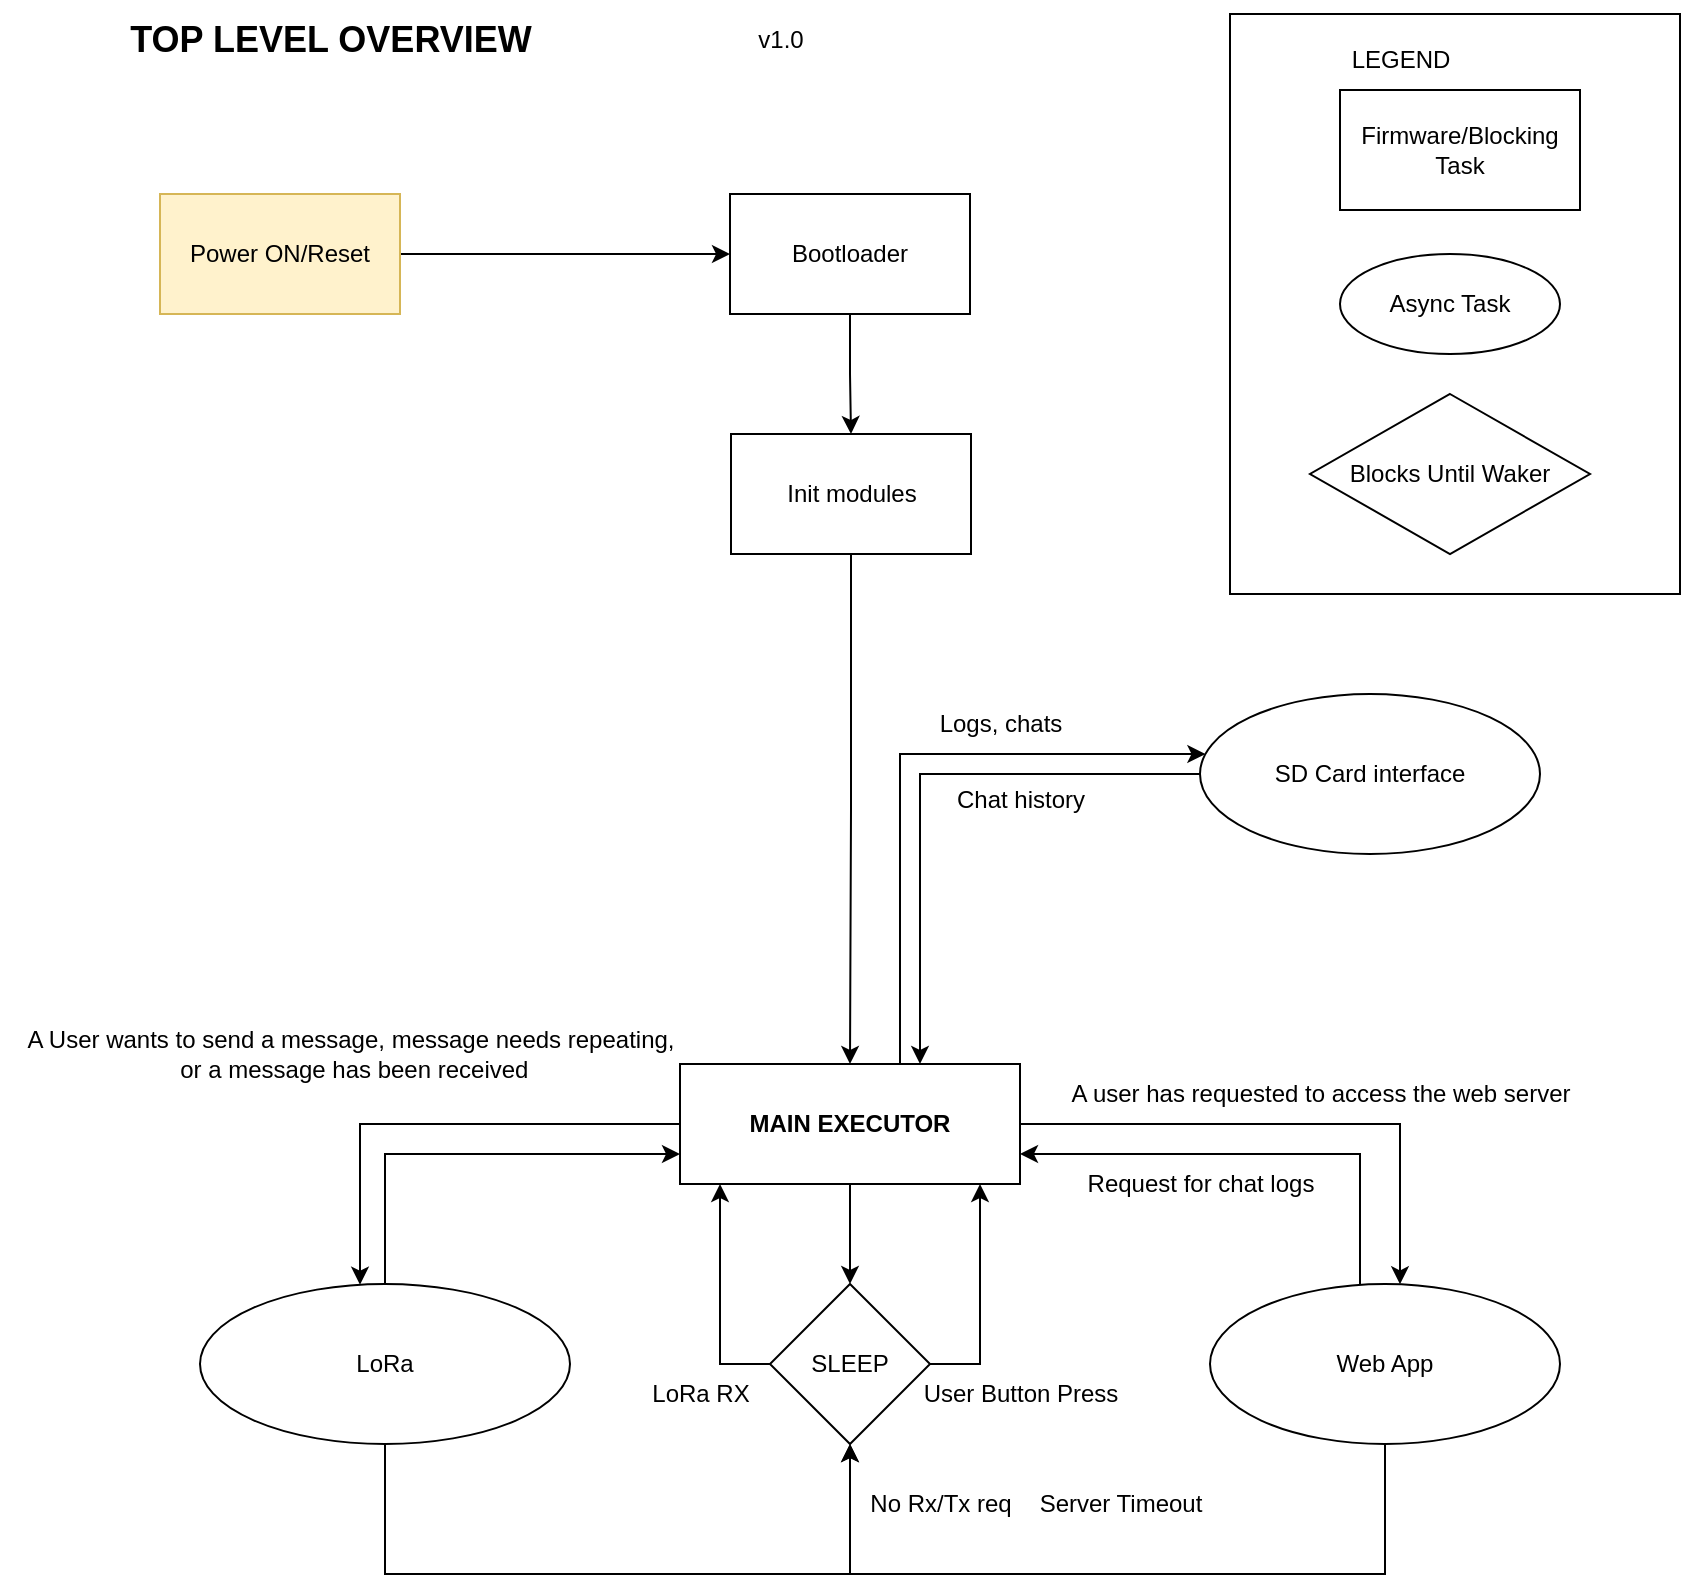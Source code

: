 <mxfile version="24.7.12">
  <diagram name="Top Level" id="NxIA4-TYQyyvKBs2GOv9">
    <mxGraphModel dx="2033" dy="1104" grid="1" gridSize="10" guides="1" tooltips="1" connect="1" arrows="1" fold="1" page="1" pageScale="1" pageWidth="850" pageHeight="1100" math="0" shadow="0">
      <root>
        <mxCell id="0" />
        <mxCell id="1" parent="0" />
        <mxCell id="9K9XeEiKKCQJL-Pltf8P-20" value="" style="whiteSpace=wrap;html=1;" parent="1" vertex="1">
          <mxGeometry x="615" y="10" width="225" height="290" as="geometry" />
        </mxCell>
        <mxCell id="9K9XeEiKKCQJL-Pltf8P-24" value="" style="edgeStyle=orthogonalEdgeStyle;rounded=0;orthogonalLoop=1;jettySize=auto;html=1;" parent="1" source="9K9XeEiKKCQJL-Pltf8P-1" target="9K9XeEiKKCQJL-Pltf8P-18" edge="1">
          <mxGeometry relative="1" as="geometry" />
        </mxCell>
        <mxCell id="9K9XeEiKKCQJL-Pltf8P-31" style="edgeStyle=orthogonalEdgeStyle;rounded=0;orthogonalLoop=1;jettySize=auto;html=1;" parent="1" source="9K9XeEiKKCQJL-Pltf8P-1" target="9K9XeEiKKCQJL-Pltf8P-11" edge="1">
          <mxGeometry relative="1" as="geometry">
            <Array as="points">
              <mxPoint x="180" y="565" />
            </Array>
          </mxGeometry>
        </mxCell>
        <mxCell id="9K9XeEiKKCQJL-Pltf8P-32" style="edgeStyle=orthogonalEdgeStyle;rounded=0;orthogonalLoop=1;jettySize=auto;html=1;" parent="1" source="9K9XeEiKKCQJL-Pltf8P-1" target="9K9XeEiKKCQJL-Pltf8P-7" edge="1">
          <mxGeometry relative="1" as="geometry">
            <Array as="points">
              <mxPoint x="700" y="565" />
            </Array>
          </mxGeometry>
        </mxCell>
        <mxCell id="9K9XeEiKKCQJL-Pltf8P-44" style="edgeStyle=orthogonalEdgeStyle;rounded=0;orthogonalLoop=1;jettySize=auto;html=1;" parent="1" source="9K9XeEiKKCQJL-Pltf8P-1" target="9K9XeEiKKCQJL-Pltf8P-25" edge="1">
          <mxGeometry relative="1" as="geometry">
            <Array as="points">
              <mxPoint x="450" y="380" />
            </Array>
          </mxGeometry>
        </mxCell>
        <mxCell id="9K9XeEiKKCQJL-Pltf8P-1" value="&lt;b&gt;MAIN EXECUTOR&lt;/b&gt;" style="whiteSpace=wrap;html=1;" parent="1" vertex="1">
          <mxGeometry x="340" y="535" width="170" height="60" as="geometry" />
        </mxCell>
        <mxCell id="9K9XeEiKKCQJL-Pltf8P-5" value="" style="edgeStyle=orthogonalEdgeStyle;rounded=0;orthogonalLoop=1;jettySize=auto;html=1;" parent="1" source="9K9XeEiKKCQJL-Pltf8P-2" target="9K9XeEiKKCQJL-Pltf8P-4" edge="1">
          <mxGeometry relative="1" as="geometry" />
        </mxCell>
        <mxCell id="9K9XeEiKKCQJL-Pltf8P-2" value="Power ON/Reset" style="whiteSpace=wrap;html=1;fillColor=#fff2cc;strokeColor=#d6b656;" parent="1" vertex="1">
          <mxGeometry x="80" y="100" width="120" height="60" as="geometry" />
        </mxCell>
        <mxCell id="9K9XeEiKKCQJL-Pltf8P-3" value="&lt;font style=&quot;font-size: 18px;&quot;&gt;&lt;b&gt;TOP LEVEL OVERVIEW&lt;/b&gt;&lt;/font&gt;" style="text;html=1;align=center;verticalAlign=middle;resizable=0;points=[];autosize=1;strokeColor=none;fillColor=none;" parent="1" vertex="1">
          <mxGeometry x="55" y="3" width="220" height="40" as="geometry" />
        </mxCell>
        <mxCell id="9K9XeEiKKCQJL-Pltf8P-21" value="" style="edgeStyle=orthogonalEdgeStyle;rounded=0;orthogonalLoop=1;jettySize=auto;html=1;" parent="1" source="9K9XeEiKKCQJL-Pltf8P-4" target="9K9XeEiKKCQJL-Pltf8P-14" edge="1">
          <mxGeometry relative="1" as="geometry" />
        </mxCell>
        <mxCell id="9K9XeEiKKCQJL-Pltf8P-4" value="Bootloader" style="whiteSpace=wrap;html=1;" parent="1" vertex="1">
          <mxGeometry x="365" y="100" width="120" height="60" as="geometry" />
        </mxCell>
        <mxCell id="9K9XeEiKKCQJL-Pltf8P-37" style="edgeStyle=orthogonalEdgeStyle;rounded=0;orthogonalLoop=1;jettySize=auto;html=1;" parent="1" source="9K9XeEiKKCQJL-Pltf8P-7" target="9K9XeEiKKCQJL-Pltf8P-1" edge="1">
          <mxGeometry relative="1" as="geometry">
            <Array as="points">
              <mxPoint x="680" y="580" />
            </Array>
          </mxGeometry>
        </mxCell>
        <mxCell id="9K9XeEiKKCQJL-Pltf8P-39" style="edgeStyle=orthogonalEdgeStyle;rounded=0;orthogonalLoop=1;jettySize=auto;html=1;" parent="1" source="9K9XeEiKKCQJL-Pltf8P-7" target="9K9XeEiKKCQJL-Pltf8P-18" edge="1">
          <mxGeometry relative="1" as="geometry">
            <Array as="points">
              <mxPoint x="693" y="790" />
              <mxPoint x="425" y="790" />
            </Array>
          </mxGeometry>
        </mxCell>
        <mxCell id="9K9XeEiKKCQJL-Pltf8P-7" value="Web App" style="ellipse;whiteSpace=wrap;html=1;" parent="1" vertex="1">
          <mxGeometry x="605" y="645" width="175" height="80" as="geometry" />
        </mxCell>
        <mxCell id="9K9XeEiKKCQJL-Pltf8P-41" style="edgeStyle=orthogonalEdgeStyle;rounded=0;orthogonalLoop=1;jettySize=auto;html=1;" parent="1" source="9K9XeEiKKCQJL-Pltf8P-11" target="9K9XeEiKKCQJL-Pltf8P-18" edge="1">
          <mxGeometry relative="1" as="geometry">
            <Array as="points">
              <mxPoint x="193" y="790" />
              <mxPoint x="425" y="790" />
            </Array>
          </mxGeometry>
        </mxCell>
        <mxCell id="9K9XeEiKKCQJL-Pltf8P-43" style="edgeStyle=orthogonalEdgeStyle;rounded=0;orthogonalLoop=1;jettySize=auto;html=1;" parent="1" source="9K9XeEiKKCQJL-Pltf8P-11" target="9K9XeEiKKCQJL-Pltf8P-1" edge="1">
          <mxGeometry relative="1" as="geometry">
            <Array as="points">
              <mxPoint x="193" y="580" />
            </Array>
          </mxGeometry>
        </mxCell>
        <mxCell id="9K9XeEiKKCQJL-Pltf8P-11" value="LoRa" style="ellipse;whiteSpace=wrap;html=1;" parent="1" vertex="1">
          <mxGeometry x="100" y="645" width="185" height="80" as="geometry" />
        </mxCell>
        <mxCell id="9K9XeEiKKCQJL-Pltf8P-22" value="" style="edgeStyle=orthogonalEdgeStyle;rounded=0;orthogonalLoop=1;jettySize=auto;html=1;" parent="1" source="9K9XeEiKKCQJL-Pltf8P-14" target="9K9XeEiKKCQJL-Pltf8P-1" edge="1">
          <mxGeometry relative="1" as="geometry" />
        </mxCell>
        <mxCell id="9K9XeEiKKCQJL-Pltf8P-14" value="Init modules" style="whiteSpace=wrap;html=1;" parent="1" vertex="1">
          <mxGeometry x="365.5" y="220" width="120" height="60" as="geometry" />
        </mxCell>
        <mxCell id="9K9XeEiKKCQJL-Pltf8P-15" value="LEGEND" style="text;html=1;align=center;verticalAlign=middle;resizable=0;points=[];autosize=1;strokeColor=none;fillColor=none;" parent="1" vertex="1">
          <mxGeometry x="665" y="18" width="70" height="30" as="geometry" />
        </mxCell>
        <mxCell id="9K9XeEiKKCQJL-Pltf8P-16" value="Async Task" style="ellipse;whiteSpace=wrap;html=1;" parent="1" vertex="1">
          <mxGeometry x="670" y="130" width="110" height="50" as="geometry" />
        </mxCell>
        <mxCell id="9K9XeEiKKCQJL-Pltf8P-17" value="Firmware/Blocking Task" style="whiteSpace=wrap;html=1;" parent="1" vertex="1">
          <mxGeometry x="670" y="48" width="120" height="60" as="geometry" />
        </mxCell>
        <mxCell id="9K9XeEiKKCQJL-Pltf8P-28" style="edgeStyle=orthogonalEdgeStyle;rounded=0;orthogonalLoop=1;jettySize=auto;html=1;" parent="1" source="9K9XeEiKKCQJL-Pltf8P-18" target="9K9XeEiKKCQJL-Pltf8P-1" edge="1">
          <mxGeometry relative="1" as="geometry">
            <Array as="points">
              <mxPoint x="490" y="685" />
            </Array>
          </mxGeometry>
        </mxCell>
        <mxCell id="9K9XeEiKKCQJL-Pltf8P-29" style="edgeStyle=orthogonalEdgeStyle;rounded=0;orthogonalLoop=1;jettySize=auto;html=1;" parent="1" source="9K9XeEiKKCQJL-Pltf8P-18" target="9K9XeEiKKCQJL-Pltf8P-1" edge="1">
          <mxGeometry relative="1" as="geometry">
            <Array as="points">
              <mxPoint x="360" y="685" />
            </Array>
          </mxGeometry>
        </mxCell>
        <mxCell id="9K9XeEiKKCQJL-Pltf8P-18" value="SLEEP" style="rhombus;whiteSpace=wrap;html=1;" parent="1" vertex="1">
          <mxGeometry x="385" y="645" width="80" height="80" as="geometry" />
        </mxCell>
        <mxCell id="9K9XeEiKKCQJL-Pltf8P-19" value="Blocks Until Waker" style="rhombus;whiteSpace=wrap;html=1;" parent="1" vertex="1">
          <mxGeometry x="655" y="200" width="140" height="80" as="geometry" />
        </mxCell>
        <mxCell id="9K9XeEiKKCQJL-Pltf8P-45" style="edgeStyle=orthogonalEdgeStyle;rounded=0;orthogonalLoop=1;jettySize=auto;html=1;" parent="1" source="9K9XeEiKKCQJL-Pltf8P-25" target="9K9XeEiKKCQJL-Pltf8P-1" edge="1">
          <mxGeometry relative="1" as="geometry">
            <Array as="points">
              <mxPoint x="460" y="390" />
            </Array>
          </mxGeometry>
        </mxCell>
        <mxCell id="9K9XeEiKKCQJL-Pltf8P-25" value="SD Card interface" style="ellipse;whiteSpace=wrap;html=1;" parent="1" vertex="1">
          <mxGeometry x="600" y="350" width="170" height="80" as="geometry" />
        </mxCell>
        <mxCell id="9K9XeEiKKCQJL-Pltf8P-27" value="User Button Press" style="text;html=1;align=center;verticalAlign=middle;resizable=0;points=[];autosize=1;strokeColor=none;fillColor=none;" parent="1" vertex="1">
          <mxGeometry x="450" y="685" width="120" height="30" as="geometry" />
        </mxCell>
        <mxCell id="9K9XeEiKKCQJL-Pltf8P-30" value="LoRa RX" style="text;html=1;align=center;verticalAlign=middle;resizable=0;points=[];autosize=1;strokeColor=none;fillColor=none;" parent="1" vertex="1">
          <mxGeometry x="315" y="685" width="70" height="30" as="geometry" />
        </mxCell>
        <mxCell id="9K9XeEiKKCQJL-Pltf8P-33" value="A user has requested to access the web server" style="text;html=1;align=center;verticalAlign=middle;resizable=0;points=[];autosize=1;strokeColor=none;fillColor=none;" parent="1" vertex="1">
          <mxGeometry x="525" y="535" width="270" height="30" as="geometry" />
        </mxCell>
        <mxCell id="9K9XeEiKKCQJL-Pltf8P-34" value="A User wants to send a message, message needs repeating,&lt;div&gt;&amp;nbsp;or a&amp;nbsp;&lt;span style=&quot;background-color: initial;&quot;&gt;message has been received&lt;/span&gt;&lt;/div&gt;" style="text;html=1;align=center;verticalAlign=middle;resizable=0;points=[];autosize=1;strokeColor=none;fillColor=none;" parent="1" vertex="1">
          <mxGeometry y="510" width="350" height="40" as="geometry" />
        </mxCell>
        <mxCell id="9K9XeEiKKCQJL-Pltf8P-38" value="Request for chat logs" style="text;html=1;align=center;verticalAlign=middle;resizable=0;points=[];autosize=1;strokeColor=none;fillColor=none;" parent="1" vertex="1">
          <mxGeometry x="530" y="580" width="140" height="30" as="geometry" />
        </mxCell>
        <mxCell id="9K9XeEiKKCQJL-Pltf8P-40" value="Server Timeout" style="text;html=1;align=center;verticalAlign=middle;resizable=0;points=[];autosize=1;strokeColor=none;fillColor=none;" parent="1" vertex="1">
          <mxGeometry x="510" y="740" width="100" height="30" as="geometry" />
        </mxCell>
        <mxCell id="9K9XeEiKKCQJL-Pltf8P-42" value="No Rx/Tx req" style="text;html=1;align=center;verticalAlign=middle;resizable=0;points=[];autosize=1;strokeColor=none;fillColor=none;" parent="1" vertex="1">
          <mxGeometry x="425" y="740" width="90" height="30" as="geometry" />
        </mxCell>
        <mxCell id="9K9XeEiKKCQJL-Pltf8P-46" value="Logs, chats" style="text;html=1;align=center;verticalAlign=middle;resizable=0;points=[];autosize=1;strokeColor=none;fillColor=none;" parent="1" vertex="1">
          <mxGeometry x="460" y="350" width="80" height="30" as="geometry" />
        </mxCell>
        <mxCell id="9K9XeEiKKCQJL-Pltf8P-47" value="Chat history" style="text;html=1;align=center;verticalAlign=middle;resizable=0;points=[];autosize=1;strokeColor=none;fillColor=none;" parent="1" vertex="1">
          <mxGeometry x="465" y="388" width="90" height="30" as="geometry" />
        </mxCell>
        <mxCell id="oY74KYp94tVQAtgfcAwB-1" value="v1.0" style="text;html=1;align=center;verticalAlign=middle;resizable=0;points=[];autosize=1;strokeColor=none;fillColor=none;" vertex="1" parent="1">
          <mxGeometry x="365" y="8" width="50" height="30" as="geometry" />
        </mxCell>
      </root>
    </mxGraphModel>
  </diagram>
</mxfile>
